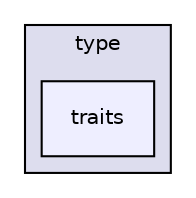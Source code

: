 digraph "traits" {
  bgcolor=transparent;
  compound=true
  node [ fontsize="10", fontname="Helvetica"];
  edge [ labelfontsize="10", labelfontname="Helvetica"];
  subgraph clusterdir_6e3689650c6effb3b07875eecab1ea11 {
    graph [ bgcolor="#ddddee", pencolor="black", label="type" fontname="Helvetica", fontsize="10", URL="dir_6e3689650c6effb3b07875eecab1ea11.html"]
  dir_29bd7aeda03faff261d61715803a0d39 [shape=box, label="traits", style="filled", fillcolor="#eeeeff", pencolor="black", URL="dir_29bd7aeda03faff261d61715803a0d39.html"];
  }
}
